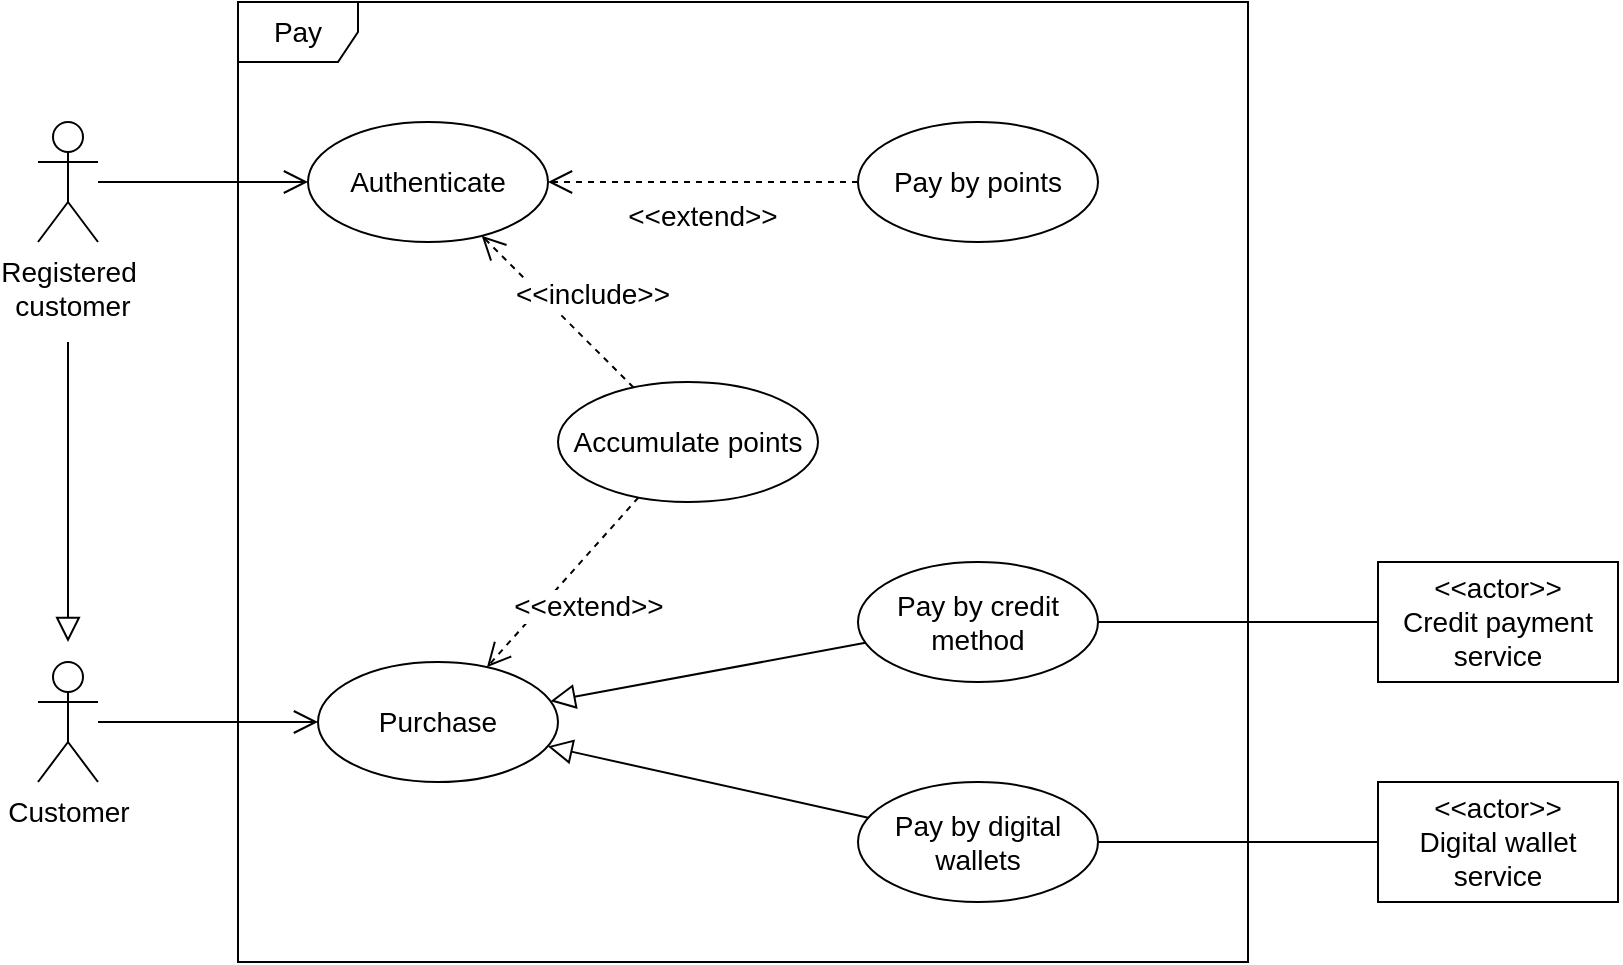 <mxfile>
    <diagram id="euN2Qpa1jMs72AbPiXc1" name="Page-1">
        <mxGraphModel dx="1284" dy="583" grid="1" gridSize="10" guides="1" tooltips="1" connect="1" arrows="1" fold="1" page="1" pageScale="1" pageWidth="850" pageHeight="1100" math="0" shadow="0">
            <root>
                <mxCell id="0"/>
                <mxCell id="1" parent="0"/>
                <mxCell id="77" value="Pay" style="shape=umlFrame;whiteSpace=wrap;html=1;rounded=0;sketch=0;fontSize=14;" parent="1" vertex="1">
                    <mxGeometry x="140" y="300" width="505" height="480" as="geometry"/>
                </mxCell>
                <mxCell id="6" value="Customer&lt;br style=&quot;font-size: 14px;&quot;&gt;" style="shape=umlActor;verticalLabelPosition=bottom;verticalAlign=top;html=1;outlineConnect=0;rounded=0;sketch=0;fontSize=14;" parent="1" vertex="1">
                    <mxGeometry x="40" y="630" width="30" height="60" as="geometry"/>
                </mxCell>
                <mxCell id="68" value="Registered&lt;br style=&quot;font-size: 14px;&quot;&gt;&amp;nbsp;customer" style="shape=umlActor;verticalLabelPosition=bottom;verticalAlign=top;html=1;outlineConnect=0;rounded=0;sketch=0;fontSize=14;" parent="1" vertex="1">
                    <mxGeometry x="40" y="360" width="30" height="60" as="geometry"/>
                </mxCell>
                <mxCell id="31" value="" style="rounded=0;orthogonalLoop=1;jettySize=auto;html=1;endArrow=open;endFill=0;endSize=10;fontSize=14;" parent="1" source="68" target="30" edge="1">
                    <mxGeometry relative="1" as="geometry"/>
                </mxCell>
                <mxCell id="69" value="" style="endArrow=none;html=1;startArrow=block;startFill=0;endSize=10;startSize=10;sourcePerimeterSpacing=10;targetPerimeterSpacing=50;fontSize=14;" parent="1" source="6" target="68" edge="1">
                    <mxGeometry width="50" height="50" relative="1" as="geometry">
                        <mxPoint x="60" y="550" as="sourcePoint"/>
                        <mxPoint x="55" y="530" as="targetPoint"/>
                    </mxGeometry>
                </mxCell>
                <mxCell id="94" value="&amp;lt;&amp;lt;extend&amp;gt;&amp;gt;" style="edgeStyle=none;rounded=0;orthogonalLoop=1;jettySize=auto;html=1;dashed=1;startArrow=none;startFill=0;endArrow=open;endFill=0;endSize=10;startSize=6;fontSize=14;" parent="1" source="93" target="30" edge="1">
                    <mxGeometry x="0.012" y="17" relative="1" as="geometry">
                        <mxPoint as="offset"/>
                        <mxPoint x="413.826" y="456.102" as="sourcePoint"/>
                        <mxPoint x="290.195" y="423.877" as="targetPoint"/>
                    </mxGeometry>
                </mxCell>
                <mxCell id="30" value="Authenticate" style="ellipse;whiteSpace=wrap;html=1;rounded=0;fontSize=14;sketch=0;" parent="1" vertex="1">
                    <mxGeometry x="175" y="360" width="120" height="60" as="geometry"/>
                </mxCell>
                <mxCell id="66" value="&amp;lt;&amp;lt;include&amp;gt;&amp;gt;" style="edgeStyle=none;rounded=0;orthogonalLoop=1;jettySize=auto;html=1;dashed=1;startArrow=none;startFill=0;endArrow=open;endFill=0;endSize=10;fontSize=14;" parent="1" source="65" target="30" edge="1">
                    <mxGeometry x="-0.11" y="-18" relative="1" as="geometry">
                        <mxPoint as="offset"/>
                    </mxGeometry>
                </mxCell>
                <mxCell id="65" value="Accumulate points" style="ellipse;whiteSpace=wrap;html=1;rounded=0;fontSize=14;sketch=0;" parent="1" vertex="1">
                    <mxGeometry x="300" y="490" width="130" height="60" as="geometry"/>
                </mxCell>
                <mxCell id="78" value="" style="edgeStyle=none;rounded=0;orthogonalLoop=1;jettySize=auto;html=1;startArrow=none;startFill=0;endArrow=open;endFill=0;endSize=10;fontSize=14;" parent="1" source="6" target="73" edge="1">
                    <mxGeometry relative="1" as="geometry"/>
                </mxCell>
                <mxCell id="73" value="Purchase" style="ellipse;whiteSpace=wrap;html=1;rounded=0;verticalAlign=middle;sketch=0;fontSize=14;" parent="1" vertex="1">
                    <mxGeometry x="180" y="630" width="120" height="60" as="geometry"/>
                </mxCell>
                <mxCell id="80" value="" style="edgeStyle=none;rounded=0;orthogonalLoop=1;jettySize=auto;html=1;startArrow=none;startFill=0;endArrow=block;endFill=0;endSize=10;fontSize=14;" parent="1" source="75" target="73" edge="1">
                    <mxGeometry relative="1" as="geometry">
                        <mxPoint x="330" y="580" as="targetPoint"/>
                    </mxGeometry>
                </mxCell>
                <mxCell id="84" style="edgeStyle=none;rounded=0;orthogonalLoop=1;jettySize=auto;html=1;startArrow=none;startFill=0;endArrow=none;endFill=0;fontSize=14;" parent="1" source="87" edge="1">
                    <mxGeometry relative="1" as="geometry">
                        <mxPoint x="780" y="610" as="targetPoint"/>
                    </mxGeometry>
                </mxCell>
                <mxCell id="75" value="Pay by credit method" style="ellipse;whiteSpace=wrap;html=1;rounded=0;fontSize=14;sketch=0;" parent="1" vertex="1">
                    <mxGeometry x="450" y="580" width="120" height="60" as="geometry"/>
                </mxCell>
                <mxCell id="81" style="edgeStyle=none;rounded=0;orthogonalLoop=1;jettySize=auto;html=1;startArrow=none;startFill=0;endArrow=block;endFill=0;endSize=10;fontSize=14;" parent="1" source="76" target="73" edge="1">
                    <mxGeometry relative="1" as="geometry"/>
                </mxCell>
                <mxCell id="85" style="edgeStyle=none;rounded=0;orthogonalLoop=1;jettySize=auto;html=1;startArrow=none;startFill=0;endArrow=none;endFill=0;fontSize=14;" parent="1" source="90" edge="1">
                    <mxGeometry relative="1" as="geometry">
                        <mxPoint x="780" y="720" as="targetPoint"/>
                    </mxGeometry>
                </mxCell>
                <mxCell id="76" value="Pay by digital wallets" style="ellipse;whiteSpace=wrap;html=1;rounded=0;fontSize=14;sketch=0;" parent="1" vertex="1">
                    <mxGeometry x="450" y="690" width="120" height="60" as="geometry"/>
                </mxCell>
                <mxCell id="93" value="Pay by points" style="ellipse;whiteSpace=wrap;html=1;rounded=0;fontSize=14;sketch=0;" parent="1" vertex="1">
                    <mxGeometry x="450" y="360" width="120" height="60" as="geometry"/>
                </mxCell>
                <mxCell id="87" value="&amp;lt;&amp;lt;actor&amp;gt;&amp;gt;&lt;br style=&quot;font-size: 14px;&quot;&gt;Credit payment service" style="rounded=0;whiteSpace=wrap;html=1;fontSize=14;" parent="1" vertex="1">
                    <mxGeometry x="710" y="580" width="120" height="60" as="geometry"/>
                </mxCell>
                <mxCell id="95" value="" style="edgeStyle=none;rounded=0;orthogonalLoop=1;jettySize=auto;html=1;startArrow=none;startFill=0;endArrow=none;endFill=0;fontSize=14;" parent="1" source="75" target="87" edge="1">
                    <mxGeometry relative="1" as="geometry">
                        <mxPoint x="780" y="610" as="targetPoint"/>
                        <mxPoint x="530" y="610" as="sourcePoint"/>
                    </mxGeometry>
                </mxCell>
                <mxCell id="90" value="&amp;lt;&amp;lt;actor&amp;gt;&amp;gt;&lt;br style=&quot;font-size: 14px;&quot;&gt;Digital wallet service" style="rounded=0;whiteSpace=wrap;html=1;fontSize=14;" parent="1" vertex="1">
                    <mxGeometry x="710" y="690" width="120" height="60" as="geometry"/>
                </mxCell>
                <mxCell id="96" value="" style="edgeStyle=none;rounded=0;orthogonalLoop=1;jettySize=auto;html=1;startArrow=none;startFill=0;endArrow=none;endFill=0;fontSize=14;" parent="1" source="76" target="90" edge="1">
                    <mxGeometry relative="1" as="geometry">
                        <mxPoint x="780" y="720" as="targetPoint"/>
                        <mxPoint x="530" y="720" as="sourcePoint"/>
                    </mxGeometry>
                </mxCell>
                <mxCell id="100" value="&amp;lt;&amp;lt;extend&amp;gt;&amp;gt;" style="edgeStyle=none;rounded=0;orthogonalLoop=1;jettySize=auto;html=1;dashed=1;startArrow=none;startFill=0;endArrow=open;endFill=0;endSize=10;startSize=6;fontSize=14;" parent="1" source="65" target="73" edge="1">
                    <mxGeometry x="0.012" y="17" relative="1" as="geometry">
                        <mxPoint as="offset"/>
                        <mxPoint x="380" y="580" as="sourcePoint"/>
                        <mxPoint x="250" y="580" as="targetPoint"/>
                    </mxGeometry>
                </mxCell>
            </root>
        </mxGraphModel>
    </diagram>
</mxfile>